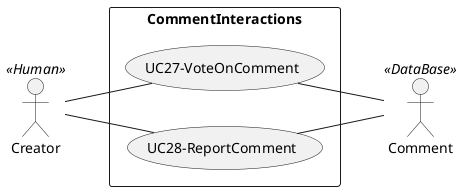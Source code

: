 @startuml CommentInteractions
left to right direction
skinparam packageStyle rectangle
actor Creator as A3 << Human >>
actor Comment as A10 << DataBase >>
' actor Comment as A8 << Database >>

' usecase (UC4-ShareToSocialMedia) as UC4
' A1 -- (UC4)
' (UC4) -- A6

rectangle CommentInteractions {
    usecase (UC27-VoteOnComment) as UC27
    usecase (UC28-ReportComment) as UC28
    
    (UC27) -- A10
    (UC28) -- A10
    A3 -- (UC27)
    A3 -- (UC28)
}

@enduml
